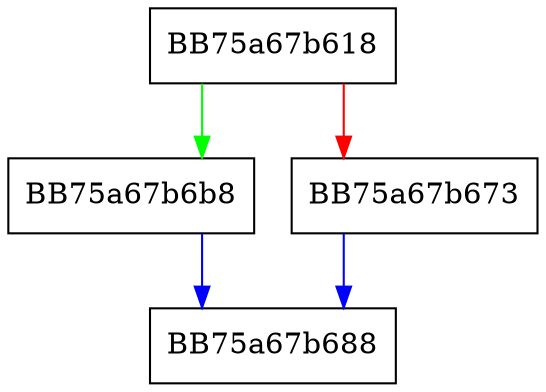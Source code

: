 digraph _get_last_error_as_string {
  node [shape="box"];
  graph [splines=ortho];
  BB75a67b618 -> BB75a67b6b8 [color="green"];
  BB75a67b618 -> BB75a67b673 [color="red"];
  BB75a67b673 -> BB75a67b688 [color="blue"];
  BB75a67b6b8 -> BB75a67b688 [color="blue"];
}